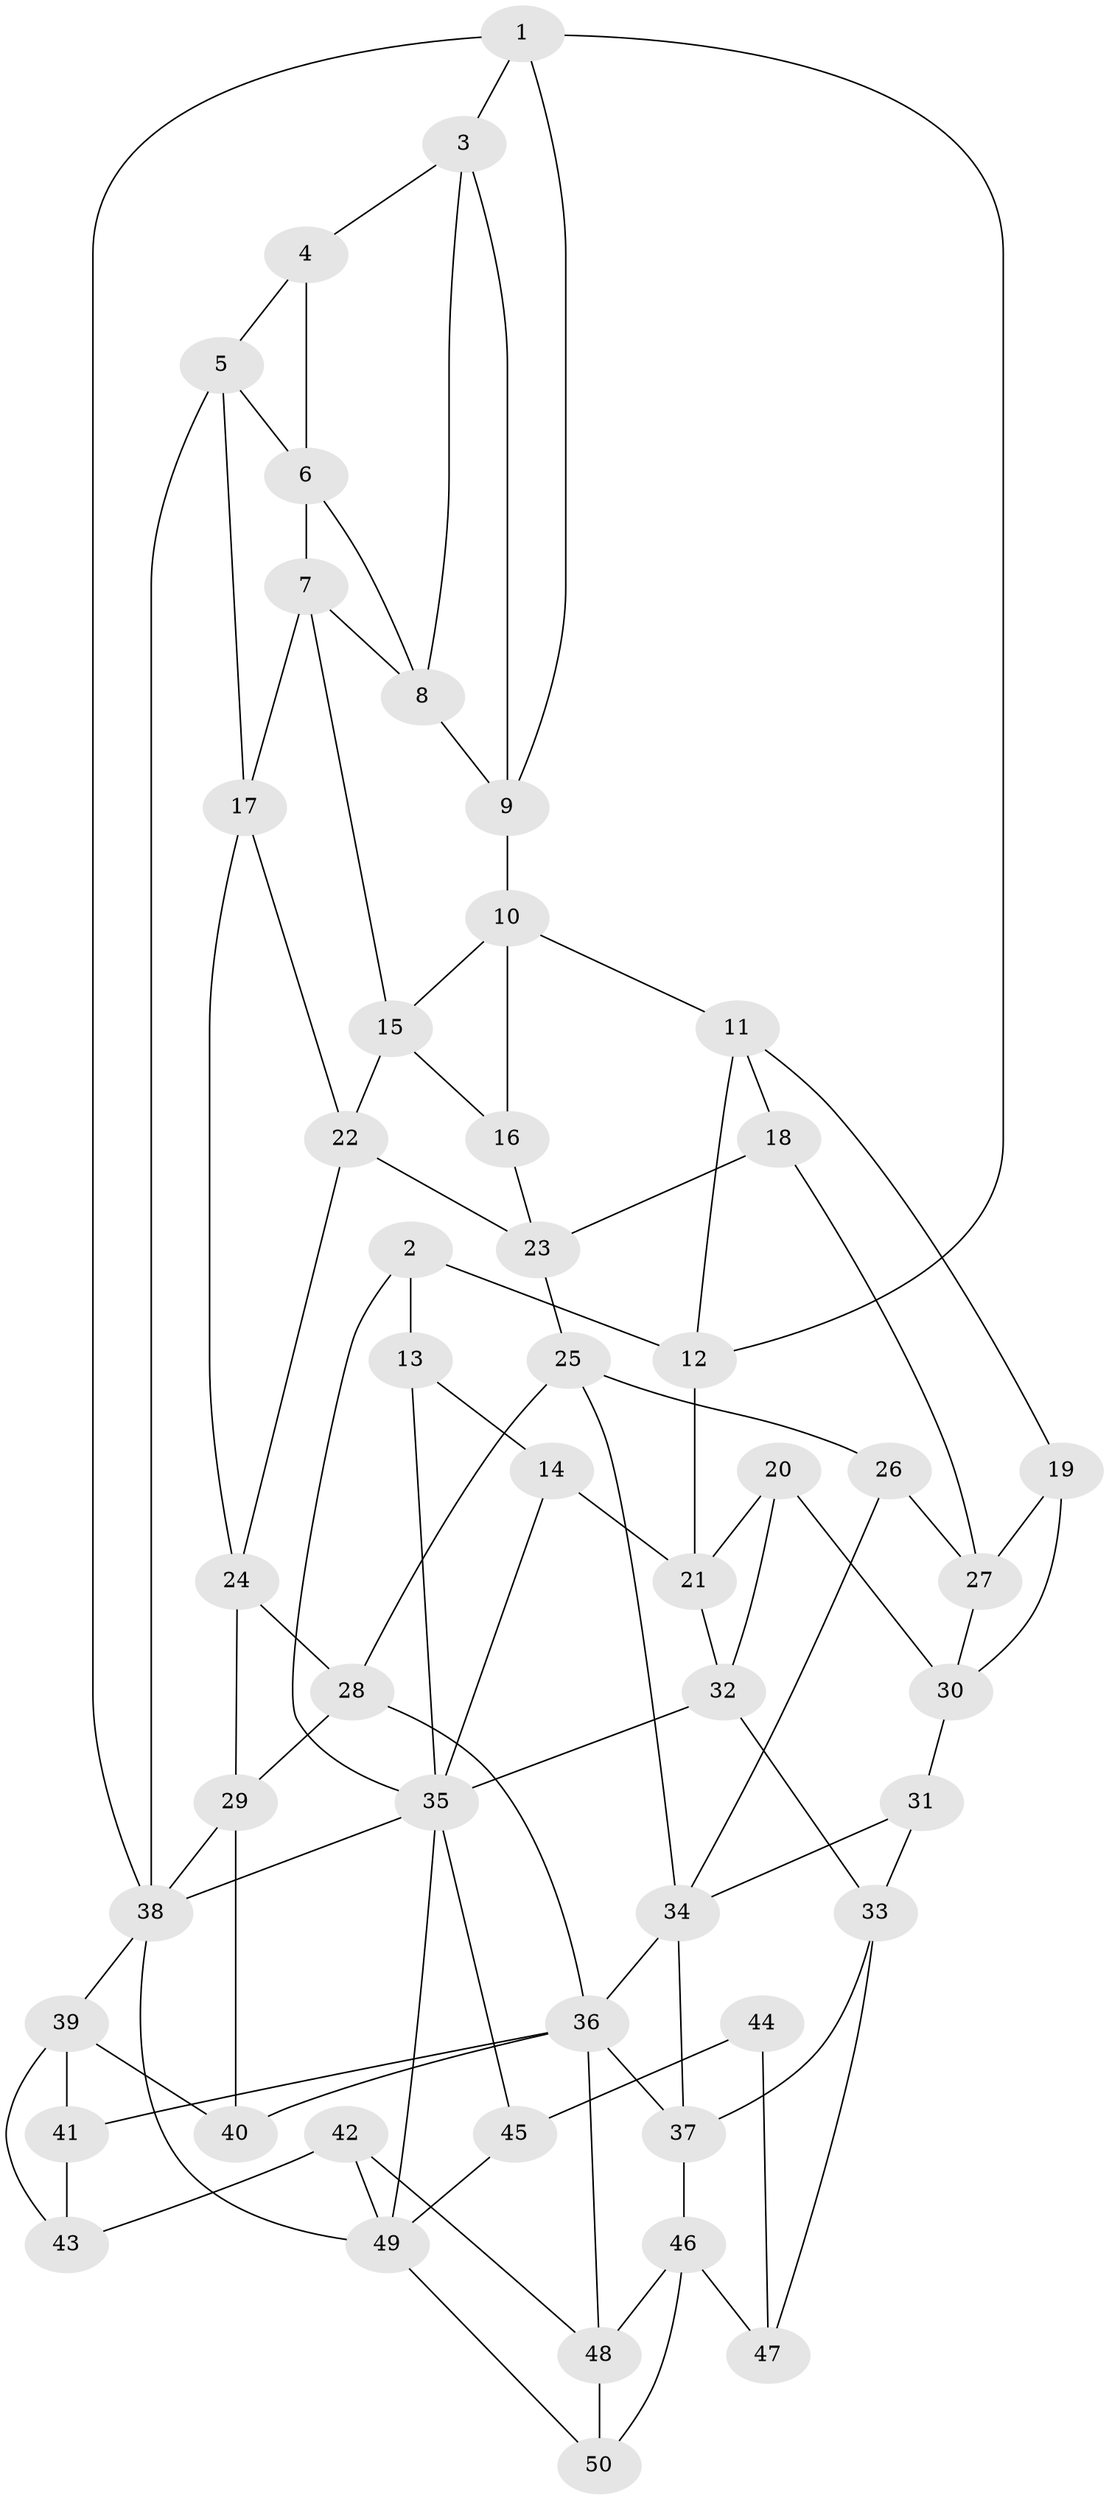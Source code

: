 // original degree distribution, {3: 0.020202020202020204, 4: 0.26262626262626265, 5: 0.48484848484848486, 6: 0.23232323232323232}
// Generated by graph-tools (version 1.1) at 2025/27/03/09/25 03:27:09]
// undirected, 50 vertices, 95 edges
graph export_dot {
graph [start="1"]
  node [color=gray90,style=filled];
  1;
  2;
  3;
  4;
  5;
  6;
  7;
  8;
  9;
  10;
  11;
  12;
  13;
  14;
  15;
  16;
  17;
  18;
  19;
  20;
  21;
  22;
  23;
  24;
  25;
  26;
  27;
  28;
  29;
  30;
  31;
  32;
  33;
  34;
  35;
  36;
  37;
  38;
  39;
  40;
  41;
  42;
  43;
  44;
  45;
  46;
  47;
  48;
  49;
  50;
  1 -- 3 [weight=1.0];
  1 -- 9 [weight=1.0];
  1 -- 12 [weight=1.0];
  1 -- 38 [weight=1.0];
  2 -- 12 [weight=1.0];
  2 -- 13 [weight=1.0];
  2 -- 35 [weight=1.0];
  3 -- 4 [weight=1.0];
  3 -- 8 [weight=1.0];
  3 -- 9 [weight=1.0];
  4 -- 5 [weight=1.0];
  4 -- 6 [weight=1.0];
  5 -- 6 [weight=1.0];
  5 -- 17 [weight=1.0];
  5 -- 38 [weight=1.0];
  6 -- 7 [weight=1.0];
  6 -- 8 [weight=1.0];
  7 -- 8 [weight=1.0];
  7 -- 15 [weight=1.0];
  7 -- 17 [weight=1.0];
  8 -- 9 [weight=1.0];
  9 -- 10 [weight=1.0];
  10 -- 11 [weight=1.0];
  10 -- 15 [weight=1.0];
  10 -- 16 [weight=1.0];
  11 -- 12 [weight=1.0];
  11 -- 18 [weight=1.0];
  11 -- 19 [weight=1.0];
  12 -- 21 [weight=1.0];
  13 -- 14 [weight=1.0];
  13 -- 35 [weight=2.0];
  14 -- 21 [weight=1.0];
  14 -- 35 [weight=1.0];
  15 -- 16 [weight=1.0];
  15 -- 22 [weight=1.0];
  16 -- 23 [weight=1.0];
  17 -- 22 [weight=1.0];
  17 -- 24 [weight=1.0];
  18 -- 23 [weight=1.0];
  18 -- 27 [weight=1.0];
  19 -- 27 [weight=1.0];
  19 -- 30 [weight=1.0];
  20 -- 21 [weight=1.0];
  20 -- 30 [weight=1.0];
  20 -- 32 [weight=1.0];
  21 -- 32 [weight=1.0];
  22 -- 23 [weight=1.0];
  22 -- 24 [weight=1.0];
  23 -- 25 [weight=1.0];
  24 -- 28 [weight=1.0];
  24 -- 29 [weight=1.0];
  25 -- 26 [weight=1.0];
  25 -- 28 [weight=1.0];
  25 -- 34 [weight=1.0];
  26 -- 27 [weight=1.0];
  26 -- 34 [weight=1.0];
  27 -- 30 [weight=1.0];
  28 -- 29 [weight=1.0];
  28 -- 36 [weight=1.0];
  29 -- 38 [weight=1.0];
  29 -- 40 [weight=1.0];
  30 -- 31 [weight=1.0];
  31 -- 33 [weight=1.0];
  31 -- 34 [weight=1.0];
  32 -- 33 [weight=1.0];
  32 -- 35 [weight=1.0];
  33 -- 37 [weight=1.0];
  33 -- 47 [weight=1.0];
  34 -- 36 [weight=1.0];
  34 -- 37 [weight=2.0];
  35 -- 38 [weight=1.0];
  35 -- 45 [weight=1.0];
  35 -- 49 [weight=1.0];
  36 -- 37 [weight=1.0];
  36 -- 40 [weight=1.0];
  36 -- 41 [weight=1.0];
  36 -- 48 [weight=1.0];
  37 -- 46 [weight=1.0];
  38 -- 39 [weight=1.0];
  38 -- 49 [weight=2.0];
  39 -- 40 [weight=1.0];
  39 -- 41 [weight=1.0];
  39 -- 43 [weight=1.0];
  41 -- 43 [weight=2.0];
  42 -- 43 [weight=1.0];
  42 -- 48 [weight=1.0];
  42 -- 49 [weight=1.0];
  44 -- 45 [weight=2.0];
  44 -- 47 [weight=2.0];
  45 -- 49 [weight=1.0];
  46 -- 47 [weight=1.0];
  46 -- 48 [weight=1.0];
  46 -- 50 [weight=1.0];
  48 -- 50 [weight=1.0];
  49 -- 50 [weight=1.0];
}
